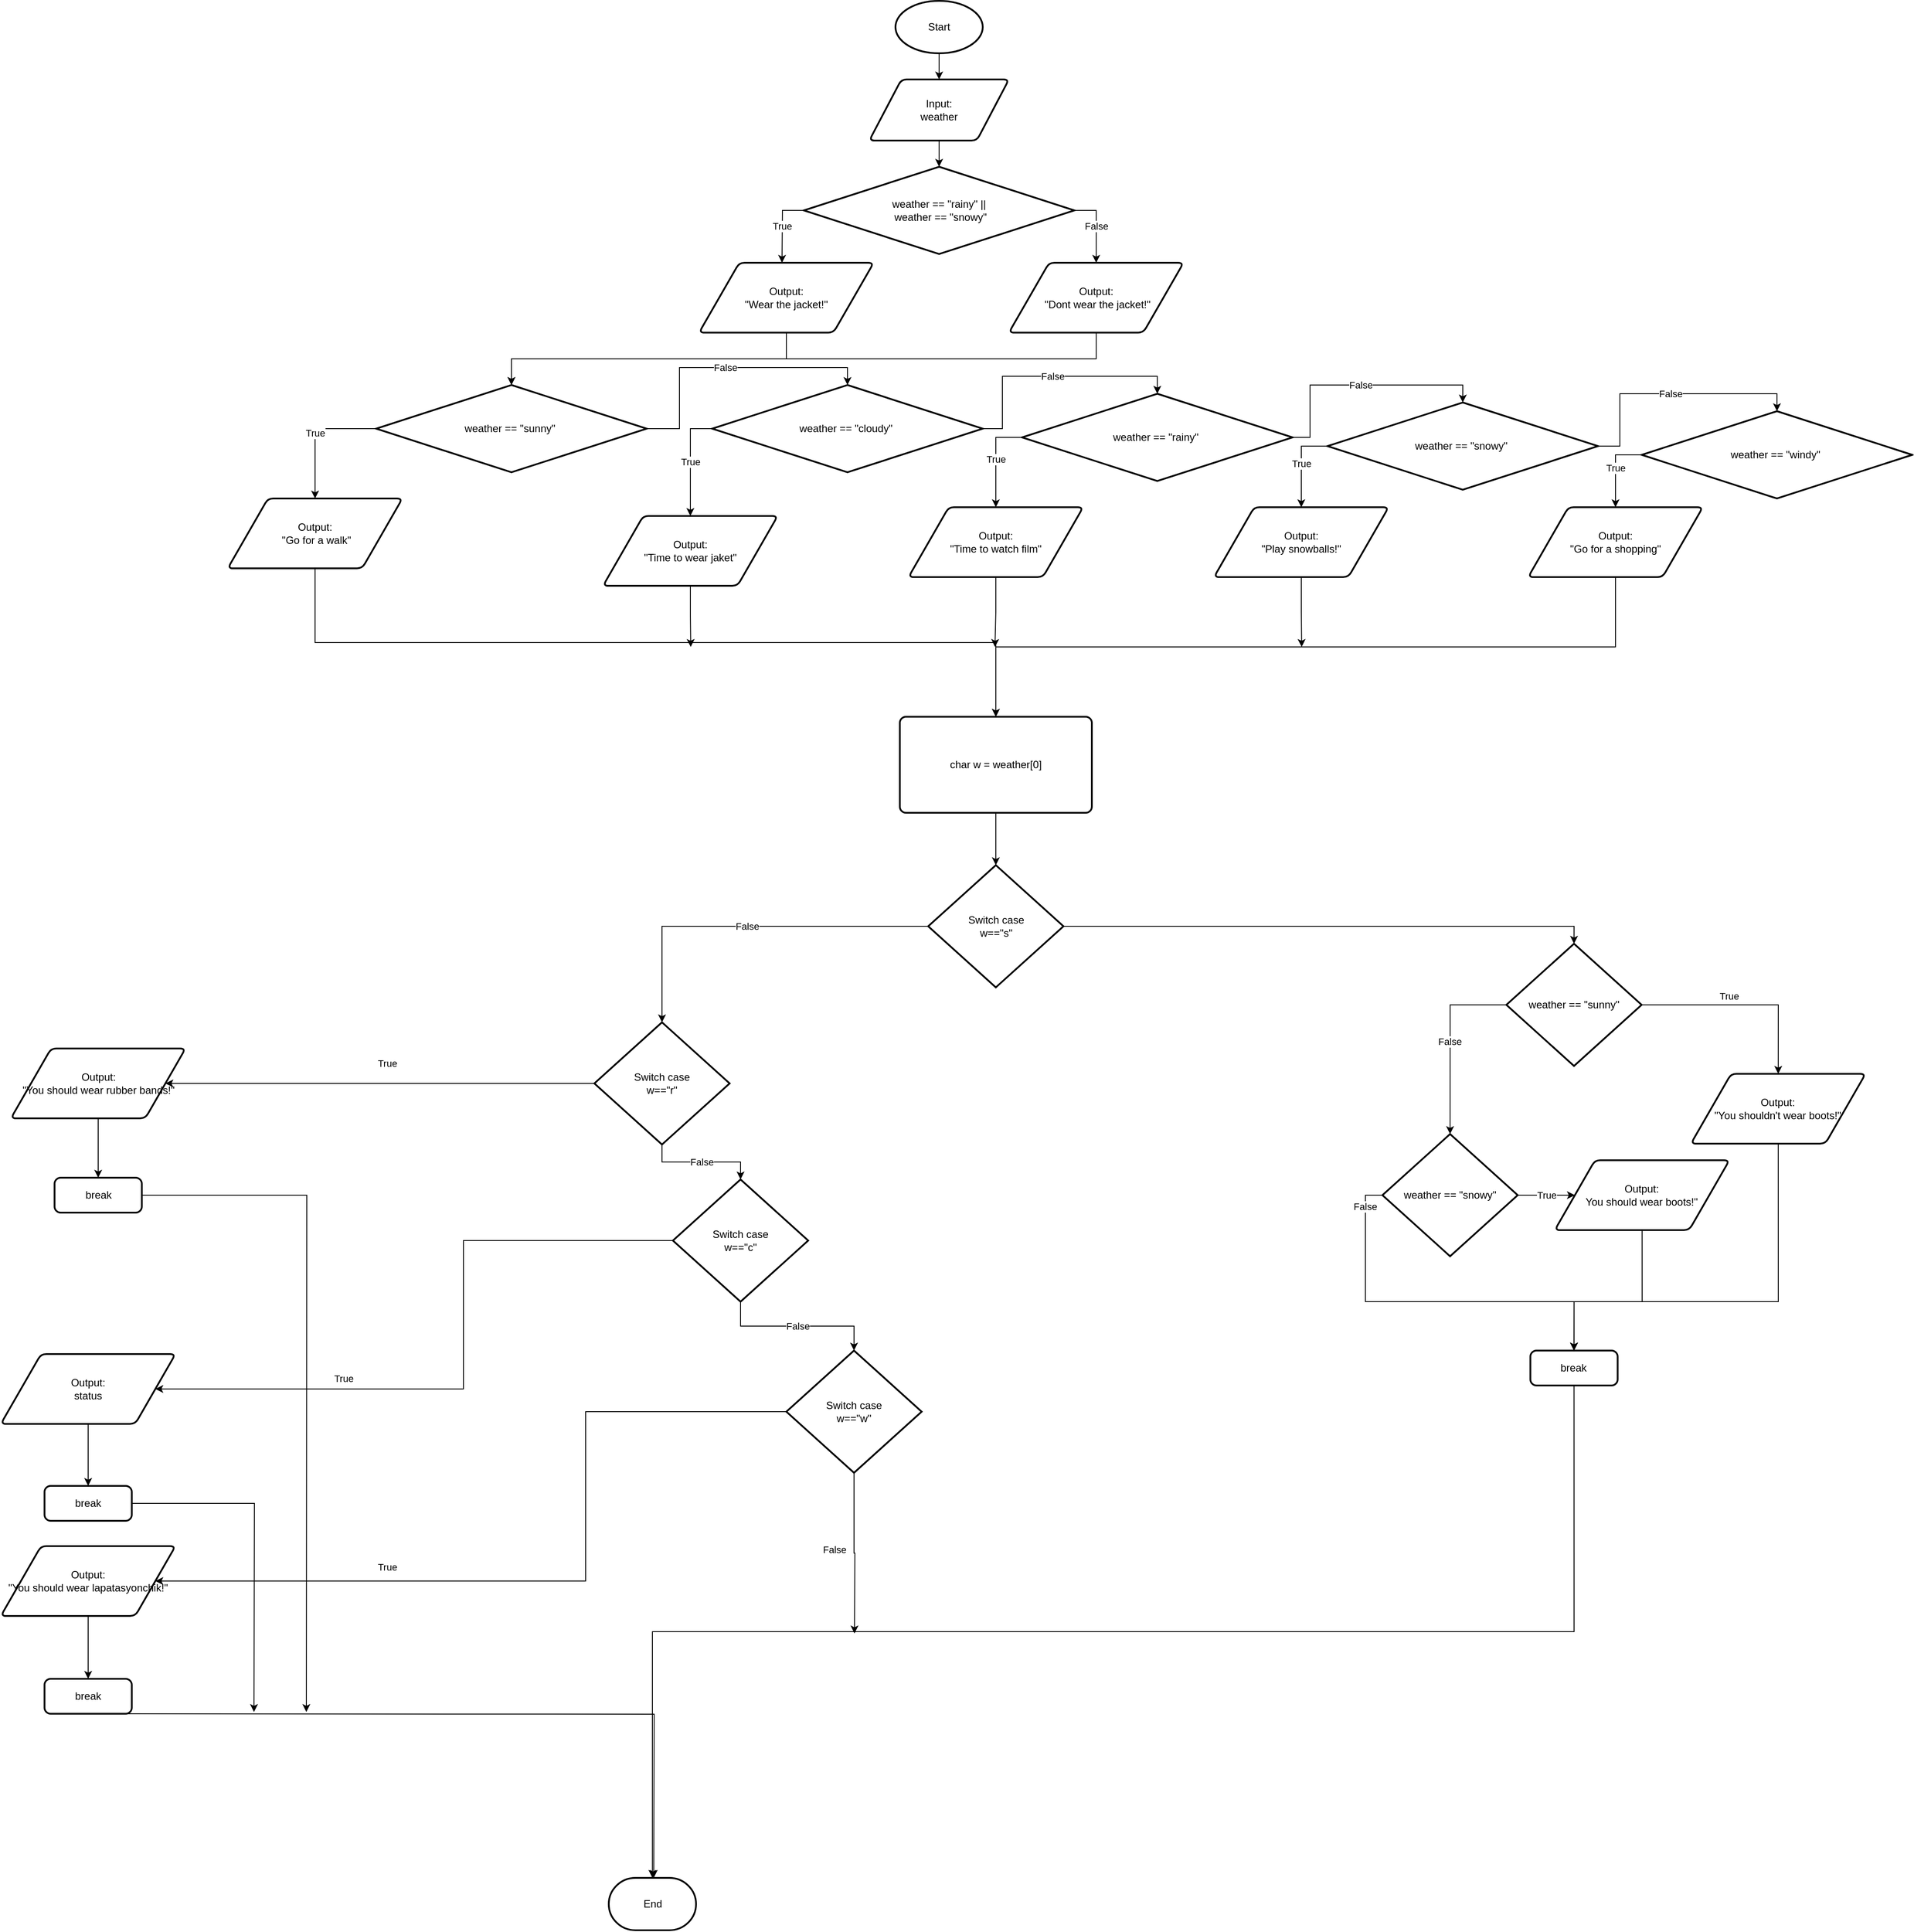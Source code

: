 <mxfile version="22.1.0" type="device">
  <diagram id="C5RBs43oDa-KdzZeNtuy" name="Page-1">
    <mxGraphModel dx="4753" dy="2247" grid="1" gridSize="10" guides="1" tooltips="1" connect="1" arrows="1" fold="1" page="1" pageScale="1" pageWidth="1200" pageHeight="1920" math="0" shadow="0">
      <root>
        <mxCell id="WIyWlLk6GJQsqaUBKTNV-0" />
        <mxCell id="WIyWlLk6GJQsqaUBKTNV-1" parent="WIyWlLk6GJQsqaUBKTNV-0" />
        <mxCell id="G70u5CvHJf3_JpjC_MHF-9" value="" style="edgeStyle=orthogonalEdgeStyle;rounded=0;orthogonalLoop=1;jettySize=auto;html=1;" edge="1" parent="WIyWlLk6GJQsqaUBKTNV-1" source="G70u5CvHJf3_JpjC_MHF-10" target="G70u5CvHJf3_JpjC_MHF-12">
          <mxGeometry relative="1" as="geometry" />
        </mxCell>
        <mxCell id="G70u5CvHJf3_JpjC_MHF-10" value="Start" style="strokeWidth=2;html=1;shape=mxgraph.flowchart.start_1;whiteSpace=wrap;" vertex="1" parent="WIyWlLk6GJQsqaUBKTNV-1">
          <mxGeometry x="1155" y="10" width="100" height="60" as="geometry" />
        </mxCell>
        <mxCell id="G70u5CvHJf3_JpjC_MHF-11" value="" style="edgeStyle=orthogonalEdgeStyle;rounded=0;orthogonalLoop=1;jettySize=auto;html=1;" edge="1" parent="WIyWlLk6GJQsqaUBKTNV-1" source="G70u5CvHJf3_JpjC_MHF-12" target="G70u5CvHJf3_JpjC_MHF-15">
          <mxGeometry relative="1" as="geometry" />
        </mxCell>
        <mxCell id="G70u5CvHJf3_JpjC_MHF-12" value="Input:&lt;br&gt;weather" style="shape=parallelogram;html=1;strokeWidth=2;perimeter=parallelogramPerimeter;whiteSpace=wrap;rounded=1;arcSize=12;size=0.23;" vertex="1" parent="WIyWlLk6GJQsqaUBKTNV-1">
          <mxGeometry x="1125" y="100" width="160" height="70" as="geometry" />
        </mxCell>
        <mxCell id="G70u5CvHJf3_JpjC_MHF-13" value="True" style="edgeStyle=orthogonalEdgeStyle;rounded=0;orthogonalLoop=1;jettySize=auto;html=1;exitX=0;exitY=0.5;exitDx=0;exitDy=0;exitPerimeter=0;entryX=0.5;entryY=0;entryDx=0;entryDy=0;" edge="1" parent="WIyWlLk6GJQsqaUBKTNV-1" source="G70u5CvHJf3_JpjC_MHF-15">
          <mxGeometry relative="1" as="geometry">
            <mxPoint x="1025" y="310" as="targetPoint" />
          </mxGeometry>
        </mxCell>
        <mxCell id="G70u5CvHJf3_JpjC_MHF-14" value="False" style="edgeStyle=orthogonalEdgeStyle;rounded=0;orthogonalLoop=1;jettySize=auto;html=1;exitX=1;exitY=0.5;exitDx=0;exitDy=0;exitPerimeter=0;entryX=0.5;entryY=0;entryDx=0;entryDy=0;" edge="1" parent="WIyWlLk6GJQsqaUBKTNV-1" source="G70u5CvHJf3_JpjC_MHF-15" target="G70u5CvHJf3_JpjC_MHF-17">
          <mxGeometry relative="1" as="geometry" />
        </mxCell>
        <mxCell id="G70u5CvHJf3_JpjC_MHF-15" value="weather == &quot;rainy&quot; ||&lt;br&gt;&amp;nbsp;weather == &quot;snowy&quot;" style="strokeWidth=2;html=1;shape=mxgraph.flowchart.decision;whiteSpace=wrap;" vertex="1" parent="WIyWlLk6GJQsqaUBKTNV-1">
          <mxGeometry x="1050" y="200" width="310" height="100" as="geometry" />
        </mxCell>
        <mxCell id="G70u5CvHJf3_JpjC_MHF-16" value="Output:&lt;br&gt;&quot;Wear the jacket!&quot;" style="shape=parallelogram;html=1;strokeWidth=2;perimeter=parallelogramPerimeter;whiteSpace=wrap;rounded=1;arcSize=12;size=0.23;" vertex="1" parent="WIyWlLk6GJQsqaUBKTNV-1">
          <mxGeometry x="930" y="310" width="200" height="80" as="geometry" />
        </mxCell>
        <mxCell id="G70u5CvHJf3_JpjC_MHF-17" value="Output:&lt;br&gt;&amp;nbsp;&quot;Dont wear the jacket!&quot;" style="shape=parallelogram;html=1;strokeWidth=2;perimeter=parallelogramPerimeter;whiteSpace=wrap;rounded=1;arcSize=12;size=0.23;" vertex="1" parent="WIyWlLk6GJQsqaUBKTNV-1">
          <mxGeometry x="1285" y="310" width="200" height="80" as="geometry" />
        </mxCell>
        <mxCell id="G70u5CvHJf3_JpjC_MHF-18" value="True" style="edgeStyle=orthogonalEdgeStyle;rounded=0;orthogonalLoop=1;jettySize=auto;html=1;exitX=0;exitY=0.5;exitDx=0;exitDy=0;exitPerimeter=0;entryX=0.5;entryY=0;entryDx=0;entryDy=0;" edge="1" parent="WIyWlLk6GJQsqaUBKTNV-1" source="G70u5CvHJf3_JpjC_MHF-19" target="G70u5CvHJf3_JpjC_MHF-20">
          <mxGeometry relative="1" as="geometry" />
        </mxCell>
        <mxCell id="G70u5CvHJf3_JpjC_MHF-19" value="weather == &quot;sunny&quot;&amp;nbsp;" style="strokeWidth=2;html=1;shape=mxgraph.flowchart.decision;whiteSpace=wrap;" vertex="1" parent="WIyWlLk6GJQsqaUBKTNV-1">
          <mxGeometry x="560" y="450" width="310" height="100" as="geometry" />
        </mxCell>
        <mxCell id="G70u5CvHJf3_JpjC_MHF-48" style="edgeStyle=orthogonalEdgeStyle;rounded=0;orthogonalLoop=1;jettySize=auto;html=1;exitX=0.5;exitY=1;exitDx=0;exitDy=0;entryX=0.5;entryY=0;entryDx=0;entryDy=0;" edge="1" parent="WIyWlLk6GJQsqaUBKTNV-1" source="G70u5CvHJf3_JpjC_MHF-20" target="G70u5CvHJf3_JpjC_MHF-40">
          <mxGeometry relative="1" as="geometry" />
        </mxCell>
        <mxCell id="G70u5CvHJf3_JpjC_MHF-20" value="Output:&lt;br&gt;&amp;nbsp;&quot;Go for a walk&quot;" style="shape=parallelogram;html=1;strokeWidth=2;perimeter=parallelogramPerimeter;whiteSpace=wrap;rounded=1;arcSize=12;size=0.23;" vertex="1" parent="WIyWlLk6GJQsqaUBKTNV-1">
          <mxGeometry x="390" y="580" width="200" height="80" as="geometry" />
        </mxCell>
        <mxCell id="G70u5CvHJf3_JpjC_MHF-21" style="edgeStyle=orthogonalEdgeStyle;rounded=0;orthogonalLoop=1;jettySize=auto;html=1;exitX=0.5;exitY=1;exitDx=0;exitDy=0;entryX=0.5;entryY=0;entryDx=0;entryDy=0;entryPerimeter=0;" edge="1" parent="WIyWlLk6GJQsqaUBKTNV-1" source="G70u5CvHJf3_JpjC_MHF-17" target="G70u5CvHJf3_JpjC_MHF-19">
          <mxGeometry relative="1" as="geometry" />
        </mxCell>
        <mxCell id="G70u5CvHJf3_JpjC_MHF-22" style="edgeStyle=orthogonalEdgeStyle;rounded=0;orthogonalLoop=1;jettySize=auto;html=1;exitX=0.5;exitY=1;exitDx=0;exitDy=0;entryX=0.5;entryY=0;entryDx=0;entryDy=0;entryPerimeter=0;" edge="1" parent="WIyWlLk6GJQsqaUBKTNV-1" source="G70u5CvHJf3_JpjC_MHF-16" target="G70u5CvHJf3_JpjC_MHF-19">
          <mxGeometry relative="1" as="geometry" />
        </mxCell>
        <mxCell id="G70u5CvHJf3_JpjC_MHF-23" value="True" style="edgeStyle=orthogonalEdgeStyle;rounded=0;orthogonalLoop=1;jettySize=auto;html=1;exitX=0;exitY=0.5;exitDx=0;exitDy=0;exitPerimeter=0;entryX=0.5;entryY=0;entryDx=0;entryDy=0;" edge="1" parent="WIyWlLk6GJQsqaUBKTNV-1" source="G70u5CvHJf3_JpjC_MHF-24" target="G70u5CvHJf3_JpjC_MHF-25">
          <mxGeometry relative="1" as="geometry" />
        </mxCell>
        <mxCell id="G70u5CvHJf3_JpjC_MHF-24" value="weather == &quot;cloudy&quot;&amp;nbsp;" style="strokeWidth=2;html=1;shape=mxgraph.flowchart.decision;whiteSpace=wrap;" vertex="1" parent="WIyWlLk6GJQsqaUBKTNV-1">
          <mxGeometry x="945" y="450" width="310" height="100" as="geometry" />
        </mxCell>
        <mxCell id="G70u5CvHJf3_JpjC_MHF-46" style="edgeStyle=orthogonalEdgeStyle;rounded=0;orthogonalLoop=1;jettySize=auto;html=1;exitX=0.5;exitY=1;exitDx=0;exitDy=0;" edge="1" parent="WIyWlLk6GJQsqaUBKTNV-1" source="G70u5CvHJf3_JpjC_MHF-25">
          <mxGeometry relative="1" as="geometry">
            <mxPoint x="920.429" y="750" as="targetPoint" />
          </mxGeometry>
        </mxCell>
        <mxCell id="G70u5CvHJf3_JpjC_MHF-25" value="Output:&lt;br&gt;&quot;Time to wear jaket&quot;" style="shape=parallelogram;html=1;strokeWidth=2;perimeter=parallelogramPerimeter;whiteSpace=wrap;rounded=1;arcSize=12;size=0.23;" vertex="1" parent="WIyWlLk6GJQsqaUBKTNV-1">
          <mxGeometry x="820" y="600" width="200" height="80" as="geometry" />
        </mxCell>
        <mxCell id="G70u5CvHJf3_JpjC_MHF-26" value="False" style="edgeStyle=orthogonalEdgeStyle;rounded=0;orthogonalLoop=1;jettySize=auto;html=1;exitX=1;exitY=0.5;exitDx=0;exitDy=0;exitPerimeter=0;entryX=0.5;entryY=0;entryDx=0;entryDy=0;entryPerimeter=0;" edge="1" parent="WIyWlLk6GJQsqaUBKTNV-1" source="G70u5CvHJf3_JpjC_MHF-19" target="G70u5CvHJf3_JpjC_MHF-24">
          <mxGeometry relative="1" as="geometry" />
        </mxCell>
        <mxCell id="G70u5CvHJf3_JpjC_MHF-27" value="True" style="edgeStyle=orthogonalEdgeStyle;rounded=0;orthogonalLoop=1;jettySize=auto;html=1;exitX=0;exitY=0.5;exitDx=0;exitDy=0;exitPerimeter=0;entryX=0.5;entryY=0;entryDx=0;entryDy=0;" edge="1" parent="WIyWlLk6GJQsqaUBKTNV-1" source="G70u5CvHJf3_JpjC_MHF-28" target="G70u5CvHJf3_JpjC_MHF-29">
          <mxGeometry relative="1" as="geometry" />
        </mxCell>
        <mxCell id="G70u5CvHJf3_JpjC_MHF-28" value="weather == &quot;rainy&quot;&amp;nbsp;" style="strokeWidth=2;html=1;shape=mxgraph.flowchart.decision;whiteSpace=wrap;" vertex="1" parent="WIyWlLk6GJQsqaUBKTNV-1">
          <mxGeometry x="1300" y="460" width="310" height="100" as="geometry" />
        </mxCell>
        <mxCell id="G70u5CvHJf3_JpjC_MHF-47" style="edgeStyle=orthogonalEdgeStyle;rounded=0;orthogonalLoop=1;jettySize=auto;html=1;exitX=0.5;exitY=1;exitDx=0;exitDy=0;" edge="1" parent="WIyWlLk6GJQsqaUBKTNV-1" source="G70u5CvHJf3_JpjC_MHF-29">
          <mxGeometry relative="1" as="geometry">
            <mxPoint x="1269" y="750" as="targetPoint" />
          </mxGeometry>
        </mxCell>
        <mxCell id="G70u5CvHJf3_JpjC_MHF-29" value="Output:&lt;br&gt;&quot;Time to watch film&quot;" style="shape=parallelogram;html=1;strokeWidth=2;perimeter=parallelogramPerimeter;whiteSpace=wrap;rounded=1;arcSize=12;size=0.23;" vertex="1" parent="WIyWlLk6GJQsqaUBKTNV-1">
          <mxGeometry x="1170" y="590" width="200" height="80" as="geometry" />
        </mxCell>
        <mxCell id="G70u5CvHJf3_JpjC_MHF-30" value="False" style="edgeStyle=orthogonalEdgeStyle;rounded=0;orthogonalLoop=1;jettySize=auto;html=1;exitX=1;exitY=0.5;exitDx=0;exitDy=0;exitPerimeter=0;entryX=0.5;entryY=0;entryDx=0;entryDy=0;entryPerimeter=0;" edge="1" parent="WIyWlLk6GJQsqaUBKTNV-1" source="G70u5CvHJf3_JpjC_MHF-24" target="G70u5CvHJf3_JpjC_MHF-28">
          <mxGeometry relative="1" as="geometry" />
        </mxCell>
        <mxCell id="G70u5CvHJf3_JpjC_MHF-31" value="True" style="edgeStyle=orthogonalEdgeStyle;rounded=0;orthogonalLoop=1;jettySize=auto;html=1;exitX=0;exitY=0.5;exitDx=0;exitDy=0;exitPerimeter=0;entryX=0.5;entryY=0;entryDx=0;entryDy=0;" edge="1" parent="WIyWlLk6GJQsqaUBKTNV-1" source="G70u5CvHJf3_JpjC_MHF-32" target="G70u5CvHJf3_JpjC_MHF-33">
          <mxGeometry relative="1" as="geometry" />
        </mxCell>
        <mxCell id="G70u5CvHJf3_JpjC_MHF-32" value="weather == &quot;snowy&quot;&amp;nbsp;" style="strokeWidth=2;html=1;shape=mxgraph.flowchart.decision;whiteSpace=wrap;" vertex="1" parent="WIyWlLk6GJQsqaUBKTNV-1">
          <mxGeometry x="1650" y="470" width="310" height="100" as="geometry" />
        </mxCell>
        <mxCell id="G70u5CvHJf3_JpjC_MHF-44" style="edgeStyle=orthogonalEdgeStyle;rounded=0;orthogonalLoop=1;jettySize=auto;html=1;exitX=0.5;exitY=1;exitDx=0;exitDy=0;" edge="1" parent="WIyWlLk6GJQsqaUBKTNV-1" source="G70u5CvHJf3_JpjC_MHF-33">
          <mxGeometry relative="1" as="geometry">
            <mxPoint x="1620.429" y="750" as="targetPoint" />
          </mxGeometry>
        </mxCell>
        <mxCell id="G70u5CvHJf3_JpjC_MHF-33" value="Output:&lt;br&gt;&quot;Play snowballs!&quot;" style="shape=parallelogram;html=1;strokeWidth=2;perimeter=parallelogramPerimeter;whiteSpace=wrap;rounded=1;arcSize=12;size=0.23;" vertex="1" parent="WIyWlLk6GJQsqaUBKTNV-1">
          <mxGeometry x="1520" y="590" width="200" height="80" as="geometry" />
        </mxCell>
        <mxCell id="G70u5CvHJf3_JpjC_MHF-34" value="False" style="edgeStyle=orthogonalEdgeStyle;rounded=0;orthogonalLoop=1;jettySize=auto;html=1;exitX=1;exitY=0.5;exitDx=0;exitDy=0;exitPerimeter=0;entryX=0.5;entryY=0;entryDx=0;entryDy=0;entryPerimeter=0;" edge="1" parent="WIyWlLk6GJQsqaUBKTNV-1" source="G70u5CvHJf3_JpjC_MHF-28" target="G70u5CvHJf3_JpjC_MHF-32">
          <mxGeometry relative="1" as="geometry" />
        </mxCell>
        <mxCell id="G70u5CvHJf3_JpjC_MHF-35" value="True" style="edgeStyle=orthogonalEdgeStyle;rounded=0;orthogonalLoop=1;jettySize=auto;html=1;exitX=0;exitY=0.5;exitDx=0;exitDy=0;exitPerimeter=0;entryX=0.5;entryY=0;entryDx=0;entryDy=0;" edge="1" parent="WIyWlLk6GJQsqaUBKTNV-1" source="G70u5CvHJf3_JpjC_MHF-36" target="G70u5CvHJf3_JpjC_MHF-37">
          <mxGeometry relative="1" as="geometry" />
        </mxCell>
        <mxCell id="G70u5CvHJf3_JpjC_MHF-36" value="weather == &quot;windy&quot;&amp;nbsp;" style="strokeWidth=2;html=1;shape=mxgraph.flowchart.decision;whiteSpace=wrap;" vertex="1" parent="WIyWlLk6GJQsqaUBKTNV-1">
          <mxGeometry x="2010" y="480" width="310" height="100" as="geometry" />
        </mxCell>
        <mxCell id="G70u5CvHJf3_JpjC_MHF-43" style="edgeStyle=orthogonalEdgeStyle;rounded=0;orthogonalLoop=1;jettySize=auto;html=1;exitX=0.5;exitY=1;exitDx=0;exitDy=0;entryX=0.5;entryY=0;entryDx=0;entryDy=0;" edge="1" parent="WIyWlLk6GJQsqaUBKTNV-1" source="G70u5CvHJf3_JpjC_MHF-37" target="G70u5CvHJf3_JpjC_MHF-40">
          <mxGeometry relative="1" as="geometry">
            <mxPoint x="1240" y="810" as="targetPoint" />
          </mxGeometry>
        </mxCell>
        <mxCell id="G70u5CvHJf3_JpjC_MHF-37" value="Output:&lt;br&gt;&quot;Go for a shopping&quot;" style="shape=parallelogram;html=1;strokeWidth=2;perimeter=parallelogramPerimeter;whiteSpace=wrap;rounded=1;arcSize=12;size=0.23;" vertex="1" parent="WIyWlLk6GJQsqaUBKTNV-1">
          <mxGeometry x="1880" y="590" width="200" height="80" as="geometry" />
        </mxCell>
        <mxCell id="G70u5CvHJf3_JpjC_MHF-38" value="False" style="edgeStyle=orthogonalEdgeStyle;rounded=0;orthogonalLoop=1;jettySize=auto;html=1;exitX=1;exitY=0.5;exitDx=0;exitDy=0;exitPerimeter=0;entryX=0.5;entryY=0;entryDx=0;entryDy=0;entryPerimeter=0;" edge="1" parent="WIyWlLk6GJQsqaUBKTNV-1" source="G70u5CvHJf3_JpjC_MHF-32" target="G70u5CvHJf3_JpjC_MHF-36">
          <mxGeometry relative="1" as="geometry" />
        </mxCell>
        <mxCell id="G70u5CvHJf3_JpjC_MHF-40" value="char w = weather[0]" style="rounded=1;whiteSpace=wrap;html=1;absoluteArcSize=1;arcSize=14;strokeWidth=2;" vertex="1" parent="WIyWlLk6GJQsqaUBKTNV-1">
          <mxGeometry x="1160" y="830" width="220" height="110" as="geometry" />
        </mxCell>
        <mxCell id="G70u5CvHJf3_JpjC_MHF-49" value="End" style="strokeWidth=2;html=1;shape=mxgraph.flowchart.terminator;whiteSpace=wrap;" vertex="1" parent="WIyWlLk6GJQsqaUBKTNV-1">
          <mxGeometry x="826.5" y="2160" width="100" height="60" as="geometry" />
        </mxCell>
        <mxCell id="G70u5CvHJf3_JpjC_MHF-50" value="False" style="edgeStyle=orthogonalEdgeStyle;rounded=0;orthogonalLoop=1;jettySize=auto;html=1;" edge="1" parent="WIyWlLk6GJQsqaUBKTNV-1" source="G70u5CvHJf3_JpjC_MHF-51" target="G70u5CvHJf3_JpjC_MHF-56">
          <mxGeometry relative="1" as="geometry" />
        </mxCell>
        <mxCell id="G70u5CvHJf3_JpjC_MHF-51" value="Switch case &lt;br&gt;w==&quot;s&quot;&lt;br&gt;" style="strokeWidth=2;html=1;shape=mxgraph.flowchart.decision;whiteSpace=wrap;" vertex="1" parent="WIyWlLk6GJQsqaUBKTNV-1">
          <mxGeometry x="1192.5" y="1000" width="155" height="140" as="geometry" />
        </mxCell>
        <mxCell id="G70u5CvHJf3_JpjC_MHF-52" value="True" style="edgeStyle=orthogonalEdgeStyle;rounded=0;orthogonalLoop=1;jettySize=auto;html=1;exitX=1;exitY=0.5;exitDx=0;exitDy=0;exitPerimeter=0;entryX=0.5;entryY=0;entryDx=0;entryDy=0;" edge="1" parent="WIyWlLk6GJQsqaUBKTNV-1" source="G70u5CvHJf3_JpjC_MHF-53" target="G70u5CvHJf3_JpjC_MHF-63">
          <mxGeometry x="-0.151" y="10" relative="1" as="geometry">
            <mxPoint as="offset" />
          </mxGeometry>
        </mxCell>
        <mxCell id="G70u5CvHJf3_JpjC_MHF-53" value="weather == &quot;sunny&quot;" style="strokeWidth=2;html=1;shape=mxgraph.flowchart.decision;whiteSpace=wrap;" vertex="1" parent="WIyWlLk6GJQsqaUBKTNV-1">
          <mxGeometry x="1854.95" y="1090" width="155" height="140" as="geometry" />
        </mxCell>
        <mxCell id="G70u5CvHJf3_JpjC_MHF-54" value="False" style="edgeStyle=orthogonalEdgeStyle;rounded=0;orthogonalLoop=1;jettySize=auto;html=1;" edge="1" parent="WIyWlLk6GJQsqaUBKTNV-1" source="G70u5CvHJf3_JpjC_MHF-56" target="G70u5CvHJf3_JpjC_MHF-59">
          <mxGeometry relative="1" as="geometry" />
        </mxCell>
        <mxCell id="G70u5CvHJf3_JpjC_MHF-102" style="edgeStyle=orthogonalEdgeStyle;rounded=0;orthogonalLoop=1;jettySize=auto;html=1;exitX=0;exitY=0.5;exitDx=0;exitDy=0;exitPerimeter=0;entryX=1;entryY=0.5;entryDx=0;entryDy=0;" edge="1" parent="WIyWlLk6GJQsqaUBKTNV-1" source="G70u5CvHJf3_JpjC_MHF-56" target="G70u5CvHJf3_JpjC_MHF-70">
          <mxGeometry relative="1" as="geometry" />
        </mxCell>
        <mxCell id="G70u5CvHJf3_JpjC_MHF-56" value="Switch case &lt;br&gt;w==&quot;r&quot;" style="strokeWidth=2;html=1;shape=mxgraph.flowchart.decision;whiteSpace=wrap;" vertex="1" parent="WIyWlLk6GJQsqaUBKTNV-1">
          <mxGeometry x="810" y="1180" width="155" height="140" as="geometry" />
        </mxCell>
        <mxCell id="G70u5CvHJf3_JpjC_MHF-57" value="False" style="edgeStyle=orthogonalEdgeStyle;rounded=0;orthogonalLoop=1;jettySize=auto;html=1;" edge="1" parent="WIyWlLk6GJQsqaUBKTNV-1" source="G70u5CvHJf3_JpjC_MHF-59" target="G70u5CvHJf3_JpjC_MHF-61">
          <mxGeometry relative="1" as="geometry" />
        </mxCell>
        <mxCell id="G70u5CvHJf3_JpjC_MHF-110" style="edgeStyle=orthogonalEdgeStyle;rounded=0;orthogonalLoop=1;jettySize=auto;html=1;exitX=0;exitY=0.5;exitDx=0;exitDy=0;exitPerimeter=0;entryX=1;entryY=0.5;entryDx=0;entryDy=0;" edge="1" parent="WIyWlLk6GJQsqaUBKTNV-1" source="G70u5CvHJf3_JpjC_MHF-59" target="G70u5CvHJf3_JpjC_MHF-72">
          <mxGeometry relative="1" as="geometry">
            <Array as="points">
              <mxPoint x="660" y="1430" />
              <mxPoint x="660" y="1600" />
            </Array>
          </mxGeometry>
        </mxCell>
        <mxCell id="G70u5CvHJf3_JpjC_MHF-59" value="Switch case &lt;br&gt;w==&quot;c&quot;" style="strokeWidth=2;html=1;shape=mxgraph.flowchart.decision;whiteSpace=wrap;" vertex="1" parent="WIyWlLk6GJQsqaUBKTNV-1">
          <mxGeometry x="900" y="1360" width="155" height="140" as="geometry" />
        </mxCell>
        <mxCell id="G70u5CvHJf3_JpjC_MHF-107" style="edgeStyle=orthogonalEdgeStyle;rounded=0;orthogonalLoop=1;jettySize=auto;html=1;exitX=0;exitY=0.5;exitDx=0;exitDy=0;exitPerimeter=0;entryX=1;entryY=0.5;entryDx=0;entryDy=0;" edge="1" parent="WIyWlLk6GJQsqaUBKTNV-1" source="G70u5CvHJf3_JpjC_MHF-61" target="G70u5CvHJf3_JpjC_MHF-74">
          <mxGeometry relative="1" as="geometry">
            <Array as="points">
              <mxPoint x="800" y="1626" />
              <mxPoint x="800" y="1820" />
            </Array>
          </mxGeometry>
        </mxCell>
        <mxCell id="G70u5CvHJf3_JpjC_MHF-114" style="edgeStyle=orthogonalEdgeStyle;rounded=0;orthogonalLoop=1;jettySize=auto;html=1;exitX=0.5;exitY=1;exitDx=0;exitDy=0;exitPerimeter=0;" edge="1" parent="WIyWlLk6GJQsqaUBKTNV-1" source="G70u5CvHJf3_JpjC_MHF-61">
          <mxGeometry relative="1" as="geometry">
            <mxPoint x="1108" y="1880" as="targetPoint" />
          </mxGeometry>
        </mxCell>
        <mxCell id="G70u5CvHJf3_JpjC_MHF-61" value="Switch case &lt;br&gt;w==&quot;w&quot;" style="strokeWidth=2;html=1;shape=mxgraph.flowchart.decision;whiteSpace=wrap;" vertex="1" parent="WIyWlLk6GJQsqaUBKTNV-1">
          <mxGeometry x="1030" y="1556" width="155" height="140" as="geometry" />
        </mxCell>
        <mxCell id="G70u5CvHJf3_JpjC_MHF-62" style="edgeStyle=orthogonalEdgeStyle;rounded=0;orthogonalLoop=1;jettySize=auto;html=1;exitX=0.5;exitY=1;exitDx=0;exitDy=0;entryX=0.5;entryY=0;entryDx=0;entryDy=0;" edge="1" parent="WIyWlLk6GJQsqaUBKTNV-1" source="G70u5CvHJf3_JpjC_MHF-63" target="G70u5CvHJf3_JpjC_MHF-78">
          <mxGeometry relative="1" as="geometry">
            <Array as="points">
              <mxPoint x="2166.45" y="1500" />
              <mxPoint x="1932.45" y="1500" />
            </Array>
          </mxGeometry>
        </mxCell>
        <mxCell id="G70u5CvHJf3_JpjC_MHF-63" value="Output:&lt;br&gt;&quot;You shouldn&#39;t wear boots!&quot;" style="shape=parallelogram;html=1;strokeWidth=2;perimeter=parallelogramPerimeter;whiteSpace=wrap;rounded=1;arcSize=12;size=0.23;" vertex="1" parent="WIyWlLk6GJQsqaUBKTNV-1">
          <mxGeometry x="2066.45" y="1239" width="200" height="80" as="geometry" />
        </mxCell>
        <mxCell id="G70u5CvHJf3_JpjC_MHF-64" value="True" style="edgeStyle=orthogonalEdgeStyle;rounded=0;orthogonalLoop=1;jettySize=auto;html=1;exitX=1;exitY=0.5;exitDx=0;exitDy=0;exitPerimeter=0;entryX=0;entryY=0.5;entryDx=0;entryDy=0;" edge="1" parent="WIyWlLk6GJQsqaUBKTNV-1" source="G70u5CvHJf3_JpjC_MHF-66" target="G70u5CvHJf3_JpjC_MHF-68">
          <mxGeometry relative="1" as="geometry" />
        </mxCell>
        <mxCell id="G70u5CvHJf3_JpjC_MHF-65" value="False" style="edgeStyle=orthogonalEdgeStyle;rounded=0;orthogonalLoop=1;jettySize=auto;html=1;exitX=0;exitY=0.5;exitDx=0;exitDy=0;exitPerimeter=0;entryX=0.5;entryY=0;entryDx=0;entryDy=0;" edge="1" parent="WIyWlLk6GJQsqaUBKTNV-1" source="G70u5CvHJf3_JpjC_MHF-66" target="G70u5CvHJf3_JpjC_MHF-78">
          <mxGeometry x="-0.854" relative="1" as="geometry">
            <Array as="points">
              <mxPoint x="1693.45" y="1378" />
              <mxPoint x="1693.45" y="1500" />
              <mxPoint x="1932.45" y="1500" />
            </Array>
            <mxPoint as="offset" />
          </mxGeometry>
        </mxCell>
        <mxCell id="G70u5CvHJf3_JpjC_MHF-66" value="weather == &quot;snowy&lt;span style=&quot;background-color: initial;&quot;&gt;&quot;&lt;/span&gt;" style="strokeWidth=2;html=1;shape=mxgraph.flowchart.decision;whiteSpace=wrap;" vertex="1" parent="WIyWlLk6GJQsqaUBKTNV-1">
          <mxGeometry x="1712.95" y="1308" width="155" height="140" as="geometry" />
        </mxCell>
        <mxCell id="G70u5CvHJf3_JpjC_MHF-67" style="edgeStyle=orthogonalEdgeStyle;rounded=0;orthogonalLoop=1;jettySize=auto;html=1;exitX=0.5;exitY=1;exitDx=0;exitDy=0;entryX=0.5;entryY=0;entryDx=0;entryDy=0;" edge="1" parent="WIyWlLk6GJQsqaUBKTNV-1" source="G70u5CvHJf3_JpjC_MHF-68" target="G70u5CvHJf3_JpjC_MHF-78">
          <mxGeometry relative="1" as="geometry">
            <Array as="points">
              <mxPoint x="2010.45" y="1500" />
              <mxPoint x="1932.45" y="1500" />
            </Array>
          </mxGeometry>
        </mxCell>
        <mxCell id="G70u5CvHJf3_JpjC_MHF-68" value="Output:&lt;br&gt;You should wear boots!&quot;" style="shape=parallelogram;html=1;strokeWidth=2;perimeter=parallelogramPerimeter;whiteSpace=wrap;rounded=1;arcSize=12;size=0.23;" vertex="1" parent="WIyWlLk6GJQsqaUBKTNV-1">
          <mxGeometry x="1910.45" y="1338" width="200" height="80" as="geometry" />
        </mxCell>
        <mxCell id="G70u5CvHJf3_JpjC_MHF-69" value="" style="edgeStyle=orthogonalEdgeStyle;rounded=0;orthogonalLoop=1;jettySize=auto;html=1;" edge="1" parent="WIyWlLk6GJQsqaUBKTNV-1" source="G70u5CvHJf3_JpjC_MHF-70" target="G70u5CvHJf3_JpjC_MHF-75">
          <mxGeometry relative="1" as="geometry" />
        </mxCell>
        <mxCell id="G70u5CvHJf3_JpjC_MHF-70" value="Output:&lt;br&gt;&quot;You should wear rubber bands!&quot;" style="shape=parallelogram;html=1;strokeWidth=2;perimeter=parallelogramPerimeter;whiteSpace=wrap;rounded=1;arcSize=12;size=0.23;" vertex="1" parent="WIyWlLk6GJQsqaUBKTNV-1">
          <mxGeometry x="141.5" y="1210" width="200" height="80" as="geometry" />
        </mxCell>
        <mxCell id="G70u5CvHJf3_JpjC_MHF-71" style="edgeStyle=orthogonalEdgeStyle;rounded=0;orthogonalLoop=1;jettySize=auto;html=1;exitX=0.5;exitY=1;exitDx=0;exitDy=0;entryX=0.5;entryY=0;entryDx=0;entryDy=0;" edge="1" parent="WIyWlLk6GJQsqaUBKTNV-1" source="G70u5CvHJf3_JpjC_MHF-72" target="G70u5CvHJf3_JpjC_MHF-76">
          <mxGeometry relative="1" as="geometry" />
        </mxCell>
        <mxCell id="G70u5CvHJf3_JpjC_MHF-72" value="Output:&lt;br&gt;status" style="shape=parallelogram;html=1;strokeWidth=2;perimeter=parallelogramPerimeter;whiteSpace=wrap;rounded=1;arcSize=12;size=0.23;" vertex="1" parent="WIyWlLk6GJQsqaUBKTNV-1">
          <mxGeometry x="130" y="1560" width="200" height="80" as="geometry" />
        </mxCell>
        <mxCell id="G70u5CvHJf3_JpjC_MHF-73" value="" style="edgeStyle=orthogonalEdgeStyle;rounded=0;orthogonalLoop=1;jettySize=auto;html=1;" edge="1" parent="WIyWlLk6GJQsqaUBKTNV-1" source="G70u5CvHJf3_JpjC_MHF-74" target="G70u5CvHJf3_JpjC_MHF-77">
          <mxGeometry relative="1" as="geometry" />
        </mxCell>
        <mxCell id="G70u5CvHJf3_JpjC_MHF-74" value="Output:&lt;br&gt;&quot;You should wear lapatasyonchik!&quot;" style="shape=parallelogram;html=1;strokeWidth=2;perimeter=parallelogramPerimeter;whiteSpace=wrap;rounded=1;arcSize=12;size=0.23;" vertex="1" parent="WIyWlLk6GJQsqaUBKTNV-1">
          <mxGeometry x="130" y="1780" width="200" height="80" as="geometry" />
        </mxCell>
        <mxCell id="G70u5CvHJf3_JpjC_MHF-116" style="edgeStyle=orthogonalEdgeStyle;rounded=0;orthogonalLoop=1;jettySize=auto;html=1;exitX=1;exitY=0.5;exitDx=0;exitDy=0;" edge="1" parent="WIyWlLk6GJQsqaUBKTNV-1" source="G70u5CvHJf3_JpjC_MHF-75">
          <mxGeometry relative="1" as="geometry">
            <mxPoint x="480" y="1970" as="targetPoint" />
          </mxGeometry>
        </mxCell>
        <mxCell id="G70u5CvHJf3_JpjC_MHF-75" value="break" style="rounded=1;whiteSpace=wrap;html=1;absoluteArcSize=1;arcSize=14;strokeWidth=2;" vertex="1" parent="WIyWlLk6GJQsqaUBKTNV-1">
          <mxGeometry x="191.5" y="1358" width="100" height="40" as="geometry" />
        </mxCell>
        <mxCell id="G70u5CvHJf3_JpjC_MHF-117" style="edgeStyle=orthogonalEdgeStyle;rounded=0;orthogonalLoop=1;jettySize=auto;html=1;exitX=1;exitY=0.5;exitDx=0;exitDy=0;" edge="1" parent="WIyWlLk6GJQsqaUBKTNV-1" source="G70u5CvHJf3_JpjC_MHF-76">
          <mxGeometry relative="1" as="geometry">
            <mxPoint x="420" y="1970" as="targetPoint" />
          </mxGeometry>
        </mxCell>
        <mxCell id="G70u5CvHJf3_JpjC_MHF-76" value="break" style="rounded=1;whiteSpace=wrap;html=1;absoluteArcSize=1;arcSize=14;strokeWidth=2;" vertex="1" parent="WIyWlLk6GJQsqaUBKTNV-1">
          <mxGeometry x="180" y="1711" width="100" height="40" as="geometry" />
        </mxCell>
        <mxCell id="G70u5CvHJf3_JpjC_MHF-115" style="edgeStyle=orthogonalEdgeStyle;rounded=0;orthogonalLoop=1;jettySize=auto;html=1;exitX=0.5;exitY=1;exitDx=0;exitDy=0;" edge="1" parent="WIyWlLk6GJQsqaUBKTNV-1">
          <mxGeometry relative="1" as="geometry">
            <mxPoint x="878" y="2160" as="targetPoint" />
            <mxPoint x="228" y="1972" as="sourcePoint" />
          </mxGeometry>
        </mxCell>
        <mxCell id="G70u5CvHJf3_JpjC_MHF-77" value="break" style="rounded=1;whiteSpace=wrap;html=1;absoluteArcSize=1;arcSize=14;strokeWidth=2;" vertex="1" parent="WIyWlLk6GJQsqaUBKTNV-1">
          <mxGeometry x="180" y="1932" width="100" height="40" as="geometry" />
        </mxCell>
        <mxCell id="G70u5CvHJf3_JpjC_MHF-78" value="break" style="rounded=1;whiteSpace=wrap;html=1;absoluteArcSize=1;arcSize=14;strokeWidth=2;" vertex="1" parent="WIyWlLk6GJQsqaUBKTNV-1">
          <mxGeometry x="1882.45" y="1556" width="100" height="40" as="geometry" />
        </mxCell>
        <mxCell id="G70u5CvHJf3_JpjC_MHF-83" style="edgeStyle=orthogonalEdgeStyle;rounded=0;orthogonalLoop=1;jettySize=auto;html=1;exitX=1;exitY=0.5;exitDx=0;exitDy=0;exitPerimeter=0;entryX=0.5;entryY=0;entryDx=0;entryDy=0;entryPerimeter=0;" edge="1" parent="WIyWlLk6GJQsqaUBKTNV-1" source="G70u5CvHJf3_JpjC_MHF-51" target="G70u5CvHJf3_JpjC_MHF-53">
          <mxGeometry relative="1" as="geometry" />
        </mxCell>
        <mxCell id="G70u5CvHJf3_JpjC_MHF-84" value="False" style="edgeStyle=orthogonalEdgeStyle;rounded=0;orthogonalLoop=1;jettySize=auto;html=1;exitX=0;exitY=0.5;exitDx=0;exitDy=0;exitPerimeter=0;entryX=0.5;entryY=0;entryDx=0;entryDy=0;entryPerimeter=0;" edge="1" parent="WIyWlLk6GJQsqaUBKTNV-1" source="G70u5CvHJf3_JpjC_MHF-53" target="G70u5CvHJf3_JpjC_MHF-66">
          <mxGeometry relative="1" as="geometry" />
        </mxCell>
        <mxCell id="G70u5CvHJf3_JpjC_MHF-86" style="edgeStyle=orthogonalEdgeStyle;rounded=0;orthogonalLoop=1;jettySize=auto;html=1;exitX=0.5;exitY=1;exitDx=0;exitDy=0;entryX=0.5;entryY=0;entryDx=0;entryDy=0;entryPerimeter=0;" edge="1" parent="WIyWlLk6GJQsqaUBKTNV-1" source="G70u5CvHJf3_JpjC_MHF-40" target="G70u5CvHJf3_JpjC_MHF-51">
          <mxGeometry relative="1" as="geometry" />
        </mxCell>
        <mxCell id="G70u5CvHJf3_JpjC_MHF-108" value="&#xa;&lt;span style=&quot;color: rgb(0, 0, 0); font-family: Helvetica; font-size: 11px; font-style: normal; font-variant-ligatures: normal; font-variant-caps: normal; font-weight: 400; letter-spacing: normal; orphans: 2; text-align: center; text-indent: 0px; text-transform: none; widows: 2; word-spacing: 0px; -webkit-text-stroke-width: 0px; background-color: rgb(255, 255, 255); text-decoration-thickness: initial; text-decoration-style: initial; text-decoration-color: initial; float: none; display: inline !important;&quot;&gt;True&lt;/span&gt;&#xa;&#xa;" style="text;whiteSpace=wrap;html=1;" vertex="1" parent="WIyWlLk6GJQsqaUBKTNV-1">
          <mxGeometry x="560" y="1199" width="60" height="40" as="geometry" />
        </mxCell>
        <mxCell id="G70u5CvHJf3_JpjC_MHF-109" value="&lt;span style=&quot;color: rgb(0, 0, 0); font-family: Helvetica; font-size: 11px; font-style: normal; font-variant-ligatures: normal; font-variant-caps: normal; font-weight: 400; letter-spacing: normal; orphans: 2; text-align: center; text-indent: 0px; text-transform: none; widows: 2; word-spacing: 0px; -webkit-text-stroke-width: 0px; background-color: rgb(255, 255, 255); text-decoration-thickness: initial; text-decoration-style: initial; text-decoration-color: initial; float: none; display: inline !important;&quot;&gt;True&lt;/span&gt;" style="text;whiteSpace=wrap;html=1;" vertex="1" parent="WIyWlLk6GJQsqaUBKTNV-1">
          <mxGeometry x="560" y="1790" width="60" height="40" as="geometry" />
        </mxCell>
        <mxCell id="G70u5CvHJf3_JpjC_MHF-111" value="&#xa;&lt;span style=&quot;color: rgb(0, 0, 0); font-family: Helvetica; font-size: 11px; font-style: normal; font-variant-ligatures: normal; font-variant-caps: normal; font-weight: 400; letter-spacing: normal; orphans: 2; text-align: center; text-indent: 0px; text-transform: none; widows: 2; word-spacing: 0px; -webkit-text-stroke-width: 0px; background-color: rgb(255, 255, 255); text-decoration-thickness: initial; text-decoration-style: initial; text-decoration-color: initial; float: none; display: inline !important;&quot;&gt;True&lt;/span&gt;&#xa;&#xa;" style="text;whiteSpace=wrap;html=1;" vertex="1" parent="WIyWlLk6GJQsqaUBKTNV-1">
          <mxGeometry x="510" y="1560" width="60" height="40" as="geometry" />
        </mxCell>
        <mxCell id="G70u5CvHJf3_JpjC_MHF-112" value="&lt;span style=&quot;color: rgb(0, 0, 0); font-family: Helvetica; font-size: 11px; font-style: normal; font-variant-ligatures: normal; font-variant-caps: normal; font-weight: 400; letter-spacing: normal; orphans: 2; text-align: center; text-indent: 0px; text-transform: none; widows: 2; word-spacing: 0px; -webkit-text-stroke-width: 0px; background-color: rgb(255, 255, 255); text-decoration-thickness: initial; text-decoration-style: initial; text-decoration-color: initial; float: none; display: inline !important;&quot;&gt;False&lt;/span&gt;" style="text;whiteSpace=wrap;html=1;" vertex="1" parent="WIyWlLk6GJQsqaUBKTNV-1">
          <mxGeometry x="1070" y="1770" width="60" height="40" as="geometry" />
        </mxCell>
        <mxCell id="G70u5CvHJf3_JpjC_MHF-113" style="edgeStyle=orthogonalEdgeStyle;rounded=0;orthogonalLoop=1;jettySize=auto;html=1;exitX=0.5;exitY=1;exitDx=0;exitDy=0;entryX=0.5;entryY=0;entryDx=0;entryDy=0;entryPerimeter=0;" edge="1" parent="WIyWlLk6GJQsqaUBKTNV-1" source="G70u5CvHJf3_JpjC_MHF-78" target="G70u5CvHJf3_JpjC_MHF-49">
          <mxGeometry relative="1" as="geometry" />
        </mxCell>
      </root>
    </mxGraphModel>
  </diagram>
</mxfile>
